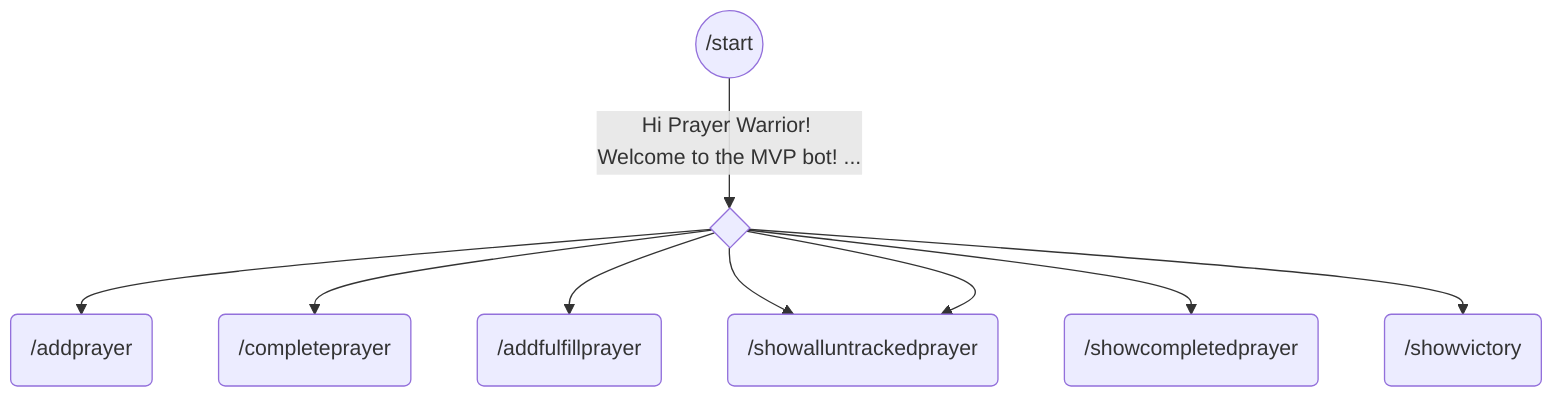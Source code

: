 flowchart TB
A(("/start")):::entryPoint -->|Hi Prayer Warrior! Welcome to the MVP bot! ...| B{ }

B --> B1(/addprayer)
B --> B2(/completeprayer)
B --> B3(/addfulfillprayer)

B --> C1(/showprayer)
B --> C2(/showcompletedprayer)
B --> C3(/showvictory)
B --> C1(/showalluntrackedprayer)